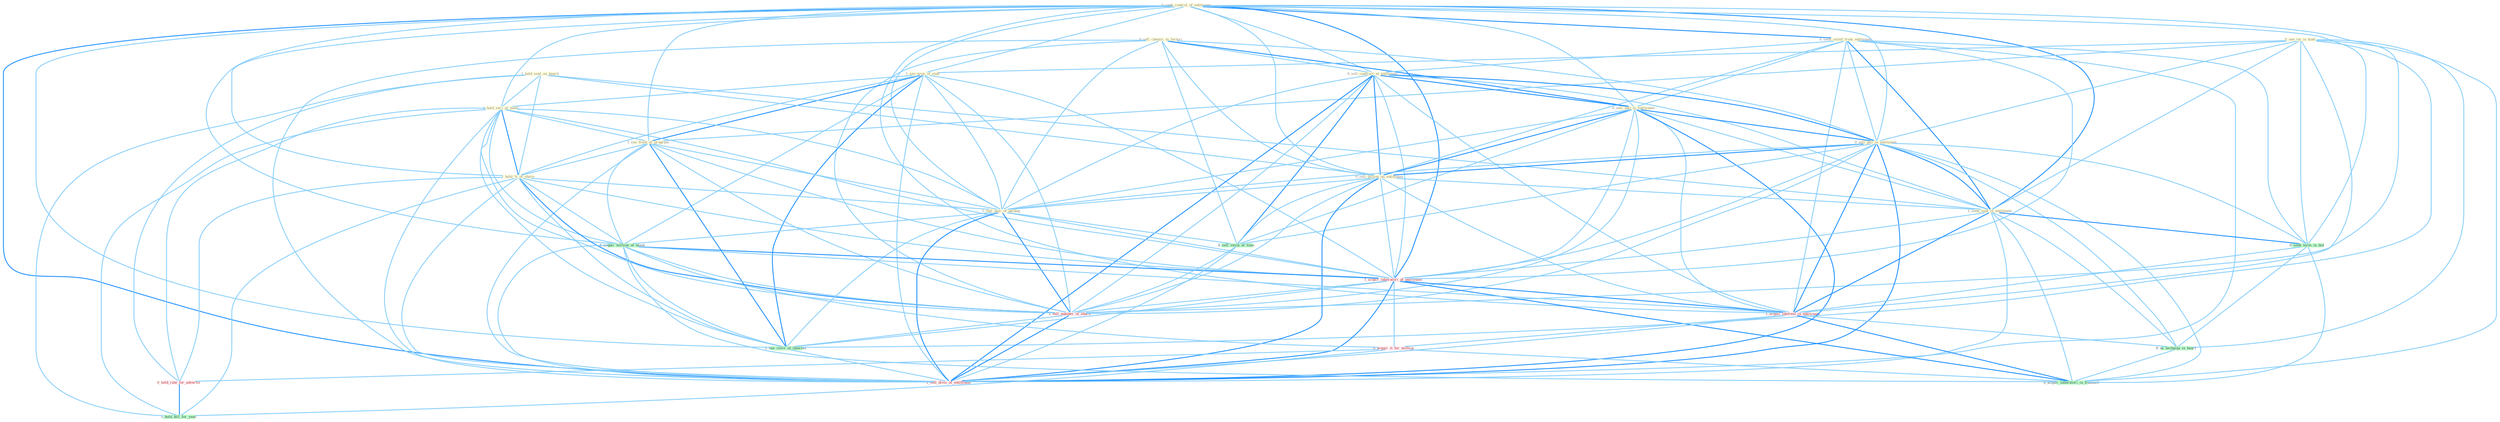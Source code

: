 Graph G{ 
    node
    [shape=polygon,style=filled,width=.5,height=.06,color="#BDFCC9",fixedsize=true,fontsize=4,
    fontcolor="#2f4f4f"];
    {node
    [color="#ffffe0", fontcolor="#8b7d6b"] "0_seek_control_of_entitynam " "0_sell_chemic_to_factori " "0_see_lot_in_kind " "0_seek_relief_from_entitynam " "1_see_eros_of_staff " "0_sell_contract_at_entitynam " "1_hold_seat_on_board " "0_sell_unit_to_entitynam " "0_sell_pill_in_entitynam " "1_hold_seri_of_meet " "0_sell_billion_on_entitynam " "1_see_flock_of_program " "1_hold_%_of_share " "1_sell_piec_of_packag " "1_seek_seat_in_entitynam "}
{node [color="#fff0f5", fontcolor="#b22222"] "1_acquir_laboratori_of_entitynam " "1_acquir_interest_in_entitynam " "0_acquir_it_for_million " "0_hold_rate_for_advertis " "1_sell_number_of_share " "1_sell_divis_of_entitynam "}
edge [color="#B0E2FF"];

	"0_seek_control_of_entitynam " -- "0_seek_relief_from_entitynam " [w="2", color="#1e90ff" , len=0.8];
	"0_seek_control_of_entitynam " -- "1_see_eros_of_staff " [w="1", color="#87cefa" ];
	"0_seek_control_of_entitynam " -- "0_sell_contract_at_entitynam " [w="1", color="#87cefa" ];
	"0_seek_control_of_entitynam " -- "0_sell_unit_to_entitynam " [w="1", color="#87cefa" ];
	"0_seek_control_of_entitynam " -- "0_sell_pill_in_entitynam " [w="1", color="#87cefa" ];
	"0_seek_control_of_entitynam " -- "1_hold_seri_of_meet " [w="1", color="#87cefa" ];
	"0_seek_control_of_entitynam " -- "0_sell_billion_on_entitynam " [w="1", color="#87cefa" ];
	"0_seek_control_of_entitynam " -- "1_see_flock_of_program " [w="1", color="#87cefa" ];
	"0_seek_control_of_entitynam " -- "1_hold_%_of_share " [w="1", color="#87cefa" ];
	"0_seek_control_of_entitynam " -- "1_sell_piec_of_packag " [w="1", color="#87cefa" ];
	"0_seek_control_of_entitynam " -- "1_seek_seat_in_entitynam " [w="2", color="#1e90ff" , len=0.8];
	"0_seek_control_of_entitynam " -- "1_acquir_million_of_asset " [w="1", color="#87cefa" ];
	"0_seek_control_of_entitynam " -- "1_acquir_laboratori_of_entitynam " [w="2", color="#1e90ff" , len=0.8];
	"0_seek_control_of_entitynam " -- "0_seek_term_in_bid " [w="1", color="#87cefa" ];
	"0_seek_control_of_entitynam " -- "1_acquir_interest_in_entitynam " [w="1", color="#87cefa" ];
	"0_seek_control_of_entitynam " -- "1_sell_number_of_share " [w="1", color="#87cefa" ];
	"0_seek_control_of_entitynam " -- "1_see_reviv_of_interest " [w="1", color="#87cefa" ];
	"0_seek_control_of_entitynam " -- "1_sell_divis_of_entitynam " [w="2", color="#1e90ff" , len=0.8];
	"0_sell_chemic_to_factori " -- "0_sell_contract_at_entitynam " [w="1", color="#87cefa" ];
	"0_sell_chemic_to_factori " -- "0_sell_unit_to_entitynam " [w="2", color="#1e90ff" , len=0.8];
	"0_sell_chemic_to_factori " -- "0_sell_pill_in_entitynam " [w="1", color="#87cefa" ];
	"0_sell_chemic_to_factori " -- "0_sell_billion_on_entitynam " [w="1", color="#87cefa" ];
	"0_sell_chemic_to_factori " -- "1_sell_piec_of_packag " [w="1", color="#87cefa" ];
	"0_sell_chemic_to_factori " -- "0_sell_stock_at_time " [w="1", color="#87cefa" ];
	"0_sell_chemic_to_factori " -- "1_sell_number_of_share " [w="1", color="#87cefa" ];
	"0_sell_chemic_to_factori " -- "1_sell_divis_of_entitynam " [w="1", color="#87cefa" ];
	"0_see_lot_in_kind " -- "1_see_eros_of_staff " [w="1", color="#87cefa" ];
	"0_see_lot_in_kind " -- "0_sell_pill_in_entitynam " [w="1", color="#87cefa" ];
	"0_see_lot_in_kind " -- "1_see_flock_of_program " [w="1", color="#87cefa" ];
	"0_see_lot_in_kind " -- "1_seek_seat_in_entitynam " [w="1", color="#87cefa" ];
	"0_see_lot_in_kind " -- "0_seek_term_in_bid " [w="1", color="#87cefa" ];
	"0_see_lot_in_kind " -- "1_acquir_interest_in_entitynam " [w="1", color="#87cefa" ];
	"0_see_lot_in_kind " -- "0_us_techniqu_in_heart " [w="1", color="#87cefa" ];
	"0_see_lot_in_kind " -- "0_acquir_laboratori_in_transact " [w="1", color="#87cefa" ];
	"0_see_lot_in_kind " -- "1_see_reviv_of_interest " [w="1", color="#87cefa" ];
	"0_seek_relief_from_entitynam " -- "0_sell_contract_at_entitynam " [w="1", color="#87cefa" ];
	"0_seek_relief_from_entitynam " -- "0_sell_unit_to_entitynam " [w="1", color="#87cefa" ];
	"0_seek_relief_from_entitynam " -- "0_sell_pill_in_entitynam " [w="1", color="#87cefa" ];
	"0_seek_relief_from_entitynam " -- "0_sell_billion_on_entitynam " [w="1", color="#87cefa" ];
	"0_seek_relief_from_entitynam " -- "1_seek_seat_in_entitynam " [w="2", color="#1e90ff" , len=0.8];
	"0_seek_relief_from_entitynam " -- "1_acquir_laboratori_of_entitynam " [w="1", color="#87cefa" ];
	"0_seek_relief_from_entitynam " -- "0_seek_term_in_bid " [w="1", color="#87cefa" ];
	"0_seek_relief_from_entitynam " -- "1_acquir_interest_in_entitynam " [w="1", color="#87cefa" ];
	"0_seek_relief_from_entitynam " -- "1_sell_divis_of_entitynam " [w="1", color="#87cefa" ];
	"1_see_eros_of_staff " -- "1_hold_seri_of_meet " [w="1", color="#87cefa" ];
	"1_see_eros_of_staff " -- "1_see_flock_of_program " [w="2", color="#1e90ff" , len=0.8];
	"1_see_eros_of_staff " -- "1_hold_%_of_share " [w="1", color="#87cefa" ];
	"1_see_eros_of_staff " -- "1_sell_piec_of_packag " [w="1", color="#87cefa" ];
	"1_see_eros_of_staff " -- "1_acquir_million_of_asset " [w="1", color="#87cefa" ];
	"1_see_eros_of_staff " -- "1_acquir_laboratori_of_entitynam " [w="1", color="#87cefa" ];
	"1_see_eros_of_staff " -- "1_sell_number_of_share " [w="1", color="#87cefa" ];
	"1_see_eros_of_staff " -- "1_see_reviv_of_interest " [w="2", color="#1e90ff" , len=0.8];
	"1_see_eros_of_staff " -- "1_sell_divis_of_entitynam " [w="1", color="#87cefa" ];
	"0_sell_contract_at_entitynam " -- "0_sell_unit_to_entitynam " [w="2", color="#1e90ff" , len=0.8];
	"0_sell_contract_at_entitynam " -- "0_sell_pill_in_entitynam " [w="2", color="#1e90ff" , len=0.8];
	"0_sell_contract_at_entitynam " -- "0_sell_billion_on_entitynam " [w="2", color="#1e90ff" , len=0.8];
	"0_sell_contract_at_entitynam " -- "1_sell_piec_of_packag " [w="1", color="#87cefa" ];
	"0_sell_contract_at_entitynam " -- "1_seek_seat_in_entitynam " [w="1", color="#87cefa" ];
	"0_sell_contract_at_entitynam " -- "1_acquir_laboratori_of_entitynam " [w="1", color="#87cefa" ];
	"0_sell_contract_at_entitynam " -- "1_acquir_interest_in_entitynam " [w="1", color="#87cefa" ];
	"0_sell_contract_at_entitynam " -- "0_sell_stock_at_time " [w="2", color="#1e90ff" , len=0.8];
	"0_sell_contract_at_entitynam " -- "1_sell_number_of_share " [w="1", color="#87cefa" ];
	"0_sell_contract_at_entitynam " -- "1_sell_divis_of_entitynam " [w="2", color="#1e90ff" , len=0.8];
	"1_hold_seat_on_board " -- "1_hold_seri_of_meet " [w="1", color="#87cefa" ];
	"1_hold_seat_on_board " -- "0_sell_billion_on_entitynam " [w="1", color="#87cefa" ];
	"1_hold_seat_on_board " -- "1_hold_%_of_share " [w="1", color="#87cefa" ];
	"1_hold_seat_on_board " -- "1_seek_seat_in_entitynam " [w="1", color="#87cefa" ];
	"1_hold_seat_on_board " -- "0_hold_rate_for_advertis " [w="1", color="#87cefa" ];
	"1_hold_seat_on_board " -- "1_hold_bill_for_year " [w="1", color="#87cefa" ];
	"0_sell_unit_to_entitynam " -- "0_sell_pill_in_entitynam " [w="2", color="#1e90ff" , len=0.8];
	"0_sell_unit_to_entitynam " -- "0_sell_billion_on_entitynam " [w="2", color="#1e90ff" , len=0.8];
	"0_sell_unit_to_entitynam " -- "1_sell_piec_of_packag " [w="1", color="#87cefa" ];
	"0_sell_unit_to_entitynam " -- "1_seek_seat_in_entitynam " [w="1", color="#87cefa" ];
	"0_sell_unit_to_entitynam " -- "1_acquir_laboratori_of_entitynam " [w="1", color="#87cefa" ];
	"0_sell_unit_to_entitynam " -- "1_acquir_interest_in_entitynam " [w="1", color="#87cefa" ];
	"0_sell_unit_to_entitynam " -- "0_sell_stock_at_time " [w="1", color="#87cefa" ];
	"0_sell_unit_to_entitynam " -- "1_sell_number_of_share " [w="1", color="#87cefa" ];
	"0_sell_unit_to_entitynam " -- "1_sell_divis_of_entitynam " [w="2", color="#1e90ff" , len=0.8];
	"0_sell_pill_in_entitynam " -- "0_sell_billion_on_entitynam " [w="2", color="#1e90ff" , len=0.8];
	"0_sell_pill_in_entitynam " -- "1_sell_piec_of_packag " [w="1", color="#87cefa" ];
	"0_sell_pill_in_entitynam " -- "1_seek_seat_in_entitynam " [w="2", color="#1e90ff" , len=0.8];
	"0_sell_pill_in_entitynam " -- "1_acquir_laboratori_of_entitynam " [w="1", color="#87cefa" ];
	"0_sell_pill_in_entitynam " -- "0_seek_term_in_bid " [w="1", color="#87cefa" ];
	"0_sell_pill_in_entitynam " -- "1_acquir_interest_in_entitynam " [w="2", color="#1e90ff" , len=0.8];
	"0_sell_pill_in_entitynam " -- "0_us_techniqu_in_heart " [w="1", color="#87cefa" ];
	"0_sell_pill_in_entitynam " -- "0_acquir_laboratori_in_transact " [w="1", color="#87cefa" ];
	"0_sell_pill_in_entitynam " -- "0_sell_stock_at_time " [w="1", color="#87cefa" ];
	"0_sell_pill_in_entitynam " -- "1_sell_number_of_share " [w="1", color="#87cefa" ];
	"0_sell_pill_in_entitynam " -- "1_sell_divis_of_entitynam " [w="2", color="#1e90ff" , len=0.8];
	"1_hold_seri_of_meet " -- "1_see_flock_of_program " [w="1", color="#87cefa" ];
	"1_hold_seri_of_meet " -- "1_hold_%_of_share " [w="2", color="#1e90ff" , len=0.8];
	"1_hold_seri_of_meet " -- "1_sell_piec_of_packag " [w="1", color="#87cefa" ];
	"1_hold_seri_of_meet " -- "1_acquir_million_of_asset " [w="1", color="#87cefa" ];
	"1_hold_seri_of_meet " -- "1_acquir_laboratori_of_entitynam " [w="1", color="#87cefa" ];
	"1_hold_seri_of_meet " -- "0_hold_rate_for_advertis " [w="1", color="#87cefa" ];
	"1_hold_seri_of_meet " -- "1_sell_number_of_share " [w="1", color="#87cefa" ];
	"1_hold_seri_of_meet " -- "1_see_reviv_of_interest " [w="1", color="#87cefa" ];
	"1_hold_seri_of_meet " -- "1_hold_bill_for_year " [w="1", color="#87cefa" ];
	"1_hold_seri_of_meet " -- "1_sell_divis_of_entitynam " [w="1", color="#87cefa" ];
	"0_sell_billion_on_entitynam " -- "1_sell_piec_of_packag " [w="1", color="#87cefa" ];
	"0_sell_billion_on_entitynam " -- "1_seek_seat_in_entitynam " [w="1", color="#87cefa" ];
	"0_sell_billion_on_entitynam " -- "1_acquir_laboratori_of_entitynam " [w="1", color="#87cefa" ];
	"0_sell_billion_on_entitynam " -- "1_acquir_interest_in_entitynam " [w="1", color="#87cefa" ];
	"0_sell_billion_on_entitynam " -- "0_sell_stock_at_time " [w="1", color="#87cefa" ];
	"0_sell_billion_on_entitynam " -- "1_sell_number_of_share " [w="1", color="#87cefa" ];
	"0_sell_billion_on_entitynam " -- "1_sell_divis_of_entitynam " [w="2", color="#1e90ff" , len=0.8];
	"1_see_flock_of_program " -- "1_hold_%_of_share " [w="1", color="#87cefa" ];
	"1_see_flock_of_program " -- "1_sell_piec_of_packag " [w="1", color="#87cefa" ];
	"1_see_flock_of_program " -- "1_acquir_million_of_asset " [w="1", color="#87cefa" ];
	"1_see_flock_of_program " -- "1_acquir_laboratori_of_entitynam " [w="1", color="#87cefa" ];
	"1_see_flock_of_program " -- "1_sell_number_of_share " [w="1", color="#87cefa" ];
	"1_see_flock_of_program " -- "1_see_reviv_of_interest " [w="2", color="#1e90ff" , len=0.8];
	"1_see_flock_of_program " -- "1_sell_divis_of_entitynam " [w="1", color="#87cefa" ];
	"1_hold_%_of_share " -- "1_sell_piec_of_packag " [w="1", color="#87cefa" ];
	"1_hold_%_of_share " -- "1_acquir_million_of_asset " [w="1", color="#87cefa" ];
	"1_hold_%_of_share " -- "1_acquir_laboratori_of_entitynam " [w="1", color="#87cefa" ];
	"1_hold_%_of_share " -- "0_hold_rate_for_advertis " [w="1", color="#87cefa" ];
	"1_hold_%_of_share " -- "1_sell_number_of_share " [w="2", color="#1e90ff" , len=0.8];
	"1_hold_%_of_share " -- "1_see_reviv_of_interest " [w="1", color="#87cefa" ];
	"1_hold_%_of_share " -- "1_hold_bill_for_year " [w="1", color="#87cefa" ];
	"1_hold_%_of_share " -- "1_sell_divis_of_entitynam " [w="1", color="#87cefa" ];
	"1_sell_piec_of_packag " -- "1_acquir_million_of_asset " [w="1", color="#87cefa" ];
	"1_sell_piec_of_packag " -- "1_acquir_laboratori_of_entitynam " [w="1", color="#87cefa" ];
	"1_sell_piec_of_packag " -- "0_sell_stock_at_time " [w="1", color="#87cefa" ];
	"1_sell_piec_of_packag " -- "1_sell_number_of_share " [w="2", color="#1e90ff" , len=0.8];
	"1_sell_piec_of_packag " -- "1_see_reviv_of_interest " [w="1", color="#87cefa" ];
	"1_sell_piec_of_packag " -- "1_sell_divis_of_entitynam " [w="2", color="#1e90ff" , len=0.8];
	"1_seek_seat_in_entitynam " -- "1_acquir_laboratori_of_entitynam " [w="1", color="#87cefa" ];
	"1_seek_seat_in_entitynam " -- "0_seek_term_in_bid " [w="2", color="#1e90ff" , len=0.8];
	"1_seek_seat_in_entitynam " -- "1_acquir_interest_in_entitynam " [w="2", color="#1e90ff" , len=0.8];
	"1_seek_seat_in_entitynam " -- "0_us_techniqu_in_heart " [w="1", color="#87cefa" ];
	"1_seek_seat_in_entitynam " -- "0_acquir_laboratori_in_transact " [w="1", color="#87cefa" ];
	"1_seek_seat_in_entitynam " -- "1_sell_divis_of_entitynam " [w="1", color="#87cefa" ];
	"1_acquir_million_of_asset " -- "1_acquir_laboratori_of_entitynam " [w="2", color="#1e90ff" , len=0.8];
	"1_acquir_million_of_asset " -- "1_acquir_interest_in_entitynam " [w="1", color="#87cefa" ];
	"1_acquir_million_of_asset " -- "0_acquir_it_for_million " [w="1", color="#87cefa" ];
	"1_acquir_million_of_asset " -- "0_acquir_laboratori_in_transact " [w="1", color="#87cefa" ];
	"1_acquir_million_of_asset " -- "1_sell_number_of_share " [w="1", color="#87cefa" ];
	"1_acquir_million_of_asset " -- "1_see_reviv_of_interest " [w="1", color="#87cefa" ];
	"1_acquir_million_of_asset " -- "1_sell_divis_of_entitynam " [w="1", color="#87cefa" ];
	"1_acquir_laboratori_of_entitynam " -- "1_acquir_interest_in_entitynam " [w="2", color="#1e90ff" , len=0.8];
	"1_acquir_laboratori_of_entitynam " -- "0_acquir_it_for_million " [w="1", color="#87cefa" ];
	"1_acquir_laboratori_of_entitynam " -- "0_acquir_laboratori_in_transact " [w="2", color="#1e90ff" , len=0.8];
	"1_acquir_laboratori_of_entitynam " -- "1_sell_number_of_share " [w="1", color="#87cefa" ];
	"1_acquir_laboratori_of_entitynam " -- "1_see_reviv_of_interest " [w="1", color="#87cefa" ];
	"1_acquir_laboratori_of_entitynam " -- "1_sell_divis_of_entitynam " [w="2", color="#1e90ff" , len=0.8];
	"0_seek_term_in_bid " -- "1_acquir_interest_in_entitynam " [w="1", color="#87cefa" ];
	"0_seek_term_in_bid " -- "0_us_techniqu_in_heart " [w="1", color="#87cefa" ];
	"0_seek_term_in_bid " -- "0_acquir_laboratori_in_transact " [w="1", color="#87cefa" ];
	"1_acquir_interest_in_entitynam " -- "0_us_techniqu_in_heart " [w="1", color="#87cefa" ];
	"1_acquir_interest_in_entitynam " -- "0_acquir_it_for_million " [w="1", color="#87cefa" ];
	"1_acquir_interest_in_entitynam " -- "0_acquir_laboratori_in_transact " [w="2", color="#1e90ff" , len=0.8];
	"1_acquir_interest_in_entitynam " -- "1_sell_divis_of_entitynam " [w="1", color="#87cefa" ];
	"0_us_techniqu_in_heart " -- "0_acquir_laboratori_in_transact " [w="1", color="#87cefa" ];
	"0_acquir_it_for_million " -- "0_hold_rate_for_advertis " [w="1", color="#87cefa" ];
	"0_acquir_it_for_million " -- "0_acquir_laboratori_in_transact " [w="1", color="#87cefa" ];
	"0_acquir_it_for_million " -- "1_hold_bill_for_year " [w="1", color="#87cefa" ];
	"0_hold_rate_for_advertis " -- "1_hold_bill_for_year " [w="2", color="#1e90ff" , len=0.8];
	"0_sell_stock_at_time " -- "1_sell_number_of_share " [w="1", color="#87cefa" ];
	"0_sell_stock_at_time " -- "1_sell_divis_of_entitynam " [w="1", color="#87cefa" ];
	"1_sell_number_of_share " -- "1_see_reviv_of_interest " [w="1", color="#87cefa" ];
	"1_sell_number_of_share " -- "1_sell_divis_of_entitynam " [w="2", color="#1e90ff" , len=0.8];
	"1_see_reviv_of_interest " -- "1_sell_divis_of_entitynam " [w="1", color="#87cefa" ];
}